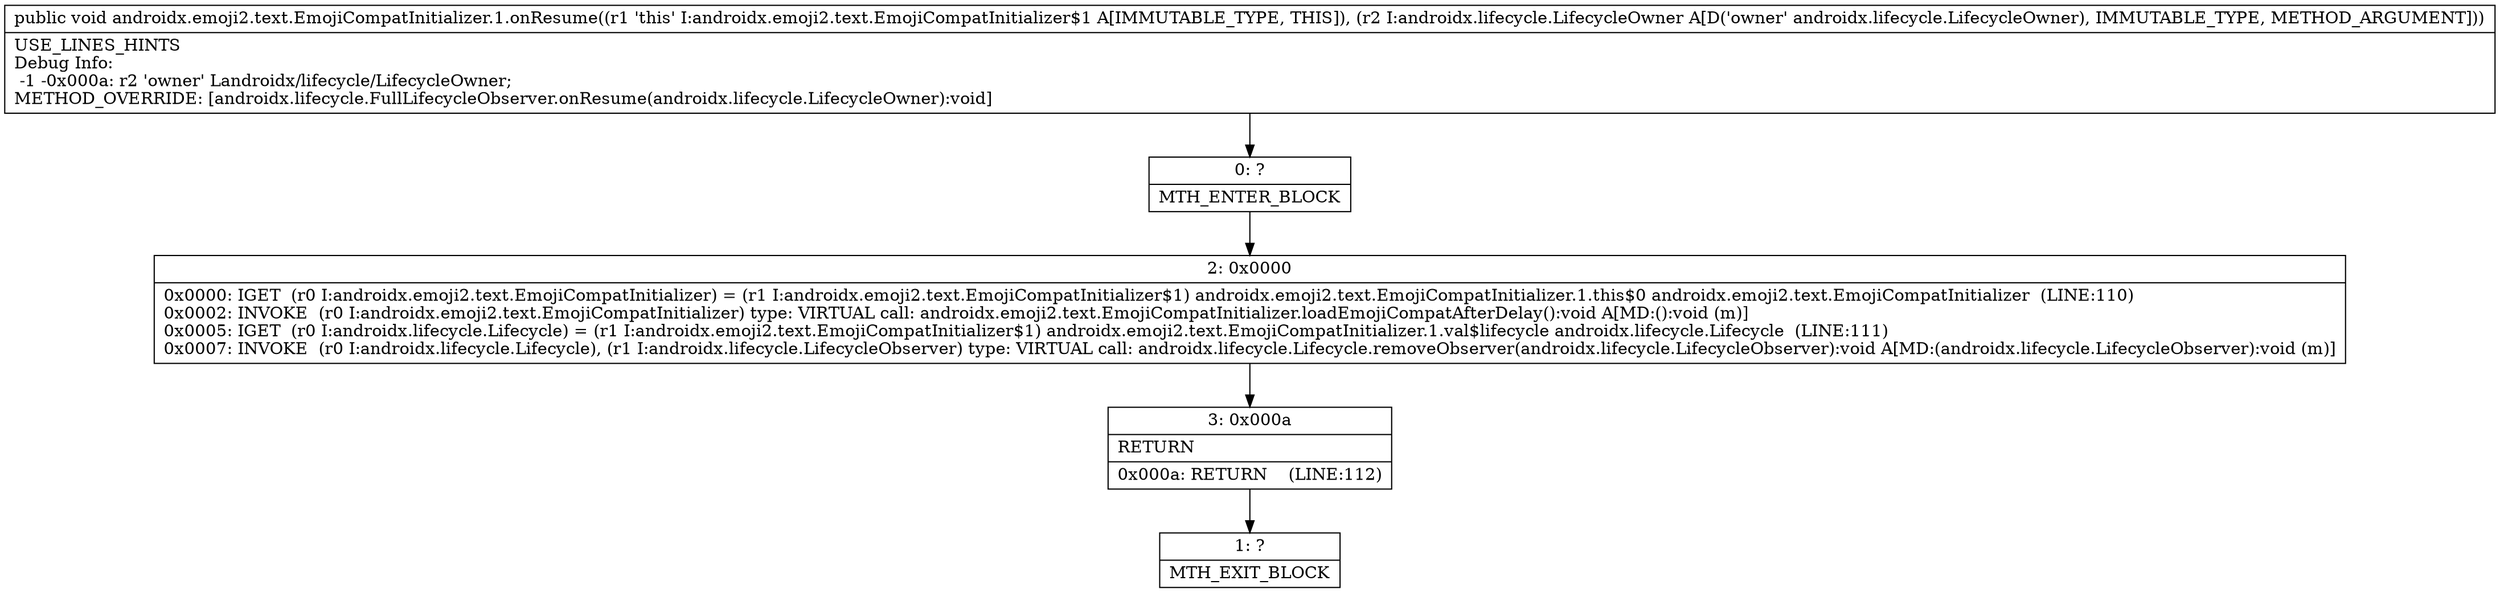 digraph "CFG forandroidx.emoji2.text.EmojiCompatInitializer.1.onResume(Landroidx\/lifecycle\/LifecycleOwner;)V" {
Node_0 [shape=record,label="{0\:\ ?|MTH_ENTER_BLOCK\l}"];
Node_2 [shape=record,label="{2\:\ 0x0000|0x0000: IGET  (r0 I:androidx.emoji2.text.EmojiCompatInitializer) = (r1 I:androidx.emoji2.text.EmojiCompatInitializer$1) androidx.emoji2.text.EmojiCompatInitializer.1.this$0 androidx.emoji2.text.EmojiCompatInitializer  (LINE:110)\l0x0002: INVOKE  (r0 I:androidx.emoji2.text.EmojiCompatInitializer) type: VIRTUAL call: androidx.emoji2.text.EmojiCompatInitializer.loadEmojiCompatAfterDelay():void A[MD:():void (m)]\l0x0005: IGET  (r0 I:androidx.lifecycle.Lifecycle) = (r1 I:androidx.emoji2.text.EmojiCompatInitializer$1) androidx.emoji2.text.EmojiCompatInitializer.1.val$lifecycle androidx.lifecycle.Lifecycle  (LINE:111)\l0x0007: INVOKE  (r0 I:androidx.lifecycle.Lifecycle), (r1 I:androidx.lifecycle.LifecycleObserver) type: VIRTUAL call: androidx.lifecycle.Lifecycle.removeObserver(androidx.lifecycle.LifecycleObserver):void A[MD:(androidx.lifecycle.LifecycleObserver):void (m)]\l}"];
Node_3 [shape=record,label="{3\:\ 0x000a|RETURN\l|0x000a: RETURN    (LINE:112)\l}"];
Node_1 [shape=record,label="{1\:\ ?|MTH_EXIT_BLOCK\l}"];
MethodNode[shape=record,label="{public void androidx.emoji2.text.EmojiCompatInitializer.1.onResume((r1 'this' I:androidx.emoji2.text.EmojiCompatInitializer$1 A[IMMUTABLE_TYPE, THIS]), (r2 I:androidx.lifecycle.LifecycleOwner A[D('owner' androidx.lifecycle.LifecycleOwner), IMMUTABLE_TYPE, METHOD_ARGUMENT]))  | USE_LINES_HINTS\lDebug Info:\l  \-1 \-0x000a: r2 'owner' Landroidx\/lifecycle\/LifecycleOwner;\lMETHOD_OVERRIDE: [androidx.lifecycle.FullLifecycleObserver.onResume(androidx.lifecycle.LifecycleOwner):void]\l}"];
MethodNode -> Node_0;Node_0 -> Node_2;
Node_2 -> Node_3;
Node_3 -> Node_1;
}

